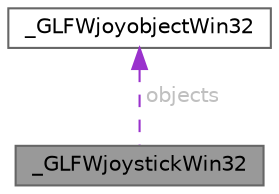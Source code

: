 digraph "_GLFWjoystickWin32"
{
 // LATEX_PDF_SIZE
  bgcolor="transparent";
  edge [fontname=Helvetica,fontsize=10,labelfontname=Helvetica,labelfontsize=10];
  node [fontname=Helvetica,fontsize=10,shape=box,height=0.2,width=0.4];
  Node1 [id="Node000001",label="_GLFWjoystickWin32",height=0.2,width=0.4,color="gray40", fillcolor="grey60", style="filled", fontcolor="black",tooltip=" "];
  Node2 -> Node1 [id="edge1_Node000001_Node000002",dir="back",color="darkorchid3",style="dashed",tooltip=" ",label=" objects",fontcolor="grey" ];
  Node2 [id="Node000002",label="_GLFWjoyobjectWin32",height=0.2,width=0.4,color="gray40", fillcolor="white", style="filled",URL="$struct__GLFWjoyobjectWin32.html",tooltip=" "];
}
